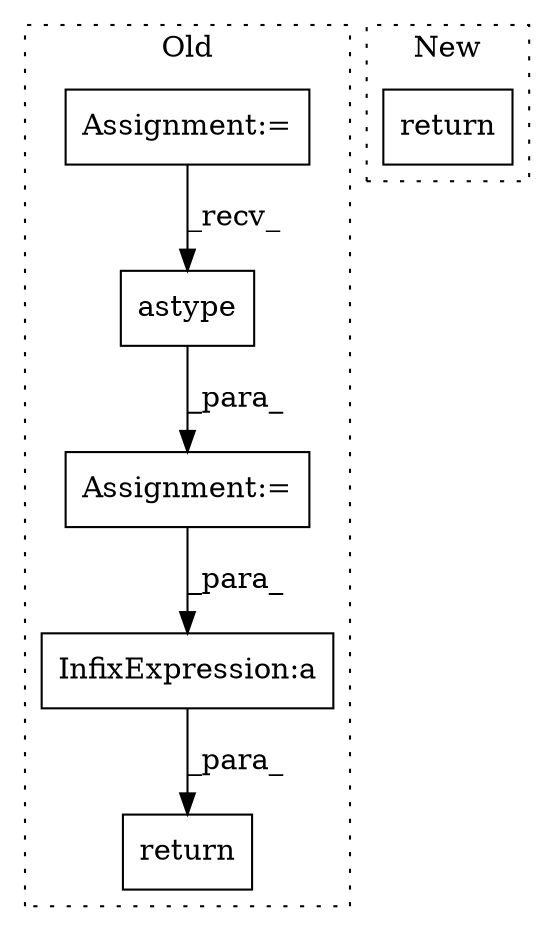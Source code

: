 digraph G {
subgraph cluster0 {
1 [label="astype" a="32" s="3989,4006" l="7,1" shape="box"];
3 [label="return" a="41" s="4013" l="7" shape="box"];
4 [label="Assignment:=" a="7" s="3600" l="9" shape="box"];
5 [label="Assignment:=" a="7" s="3928" l="1" shape="box"];
6 [label="InfixExpression:a" a="27" s="4070" l="3" shape="box"];
label = "Old";
style="dotted";
}
subgraph cluster1 {
2 [label="return" a="41" s="3560" l="7" shape="box"];
label = "New";
style="dotted";
}
1 -> 5 [label="_para_"];
4 -> 1 [label="_recv_"];
5 -> 6 [label="_para_"];
6 -> 3 [label="_para_"];
}